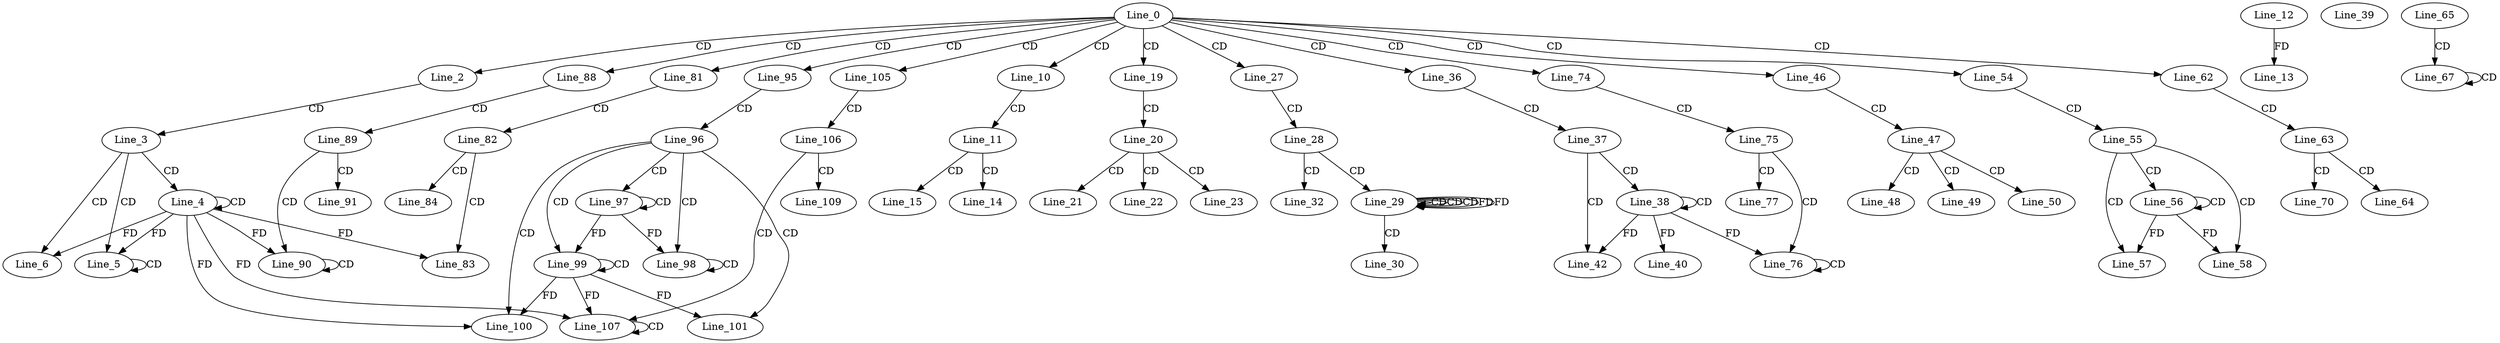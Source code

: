 digraph G {
  Line_0;
  Line_2;
  Line_3;
  Line_4;
  Line_4;
  Line_5;
  Line_5;
  Line_6;
  Line_10;
  Line_11;
  Line_12;
  Line_13;
  Line_14;
  Line_15;
  Line_19;
  Line_20;
  Line_21;
  Line_22;
  Line_23;
  Line_27;
  Line_28;
  Line_29;
  Line_29;
  Line_29;
  Line_30;
  Line_32;
  Line_36;
  Line_37;
  Line_38;
  Line_38;
  Line_38;
  Line_39;
  Line_40;
  Line_42;
  Line_46;
  Line_47;
  Line_48;
  Line_49;
  Line_50;
  Line_54;
  Line_55;
  Line_56;
  Line_56;
  Line_57;
  Line_58;
  Line_62;
  Line_63;
  Line_64;
  Line_65;
  Line_67;
  Line_67;
  Line_70;
  Line_74;
  Line_75;
  Line_76;
  Line_76;
  Line_77;
  Line_81;
  Line_82;
  Line_83;
  Line_84;
  Line_88;
  Line_89;
  Line_90;
  Line_90;
  Line_90;
  Line_91;
  Line_95;
  Line_96;
  Line_97;
  Line_97;
  Line_98;
  Line_98;
  Line_99;
  Line_99;
  Line_100;
  Line_101;
  Line_105;
  Line_106;
  Line_107;
  Line_107;
  Line_109;
  Line_0 -> Line_2 [ label="CD" ];
  Line_2 -> Line_3 [ label="CD" ];
  Line_3 -> Line_4 [ label="CD" ];
  Line_4 -> Line_4 [ label="CD" ];
  Line_3 -> Line_5 [ label="CD" ];
  Line_5 -> Line_5 [ label="CD" ];
  Line_4 -> Line_5 [ label="FD" ];
  Line_3 -> Line_6 [ label="CD" ];
  Line_4 -> Line_6 [ label="FD" ];
  Line_0 -> Line_10 [ label="CD" ];
  Line_10 -> Line_11 [ label="CD" ];
  Line_12 -> Line_13 [ label="FD" ];
  Line_11 -> Line_14 [ label="CD" ];
  Line_11 -> Line_15 [ label="CD" ];
  Line_0 -> Line_19 [ label="CD" ];
  Line_19 -> Line_20 [ label="CD" ];
  Line_20 -> Line_21 [ label="CD" ];
  Line_20 -> Line_22 [ label="CD" ];
  Line_20 -> Line_23 [ label="CD" ];
  Line_0 -> Line_27 [ label="CD" ];
  Line_27 -> Line_28 [ label="CD" ];
  Line_28 -> Line_29 [ label="CD" ];
  Line_29 -> Line_29 [ label="CD" ];
  Line_29 -> Line_29 [ label="CD" ];
  Line_29 -> Line_29 [ label="CD" ];
  Line_29 -> Line_29 [ label="FD" ];
  Line_29 -> Line_30 [ label="CD" ];
  Line_28 -> Line_32 [ label="CD" ];
  Line_0 -> Line_36 [ label="CD" ];
  Line_36 -> Line_37 [ label="CD" ];
  Line_37 -> Line_38 [ label="CD" ];
  Line_38 -> Line_38 [ label="CD" ];
  Line_38 -> Line_40 [ label="FD" ];
  Line_37 -> Line_42 [ label="CD" ];
  Line_38 -> Line_42 [ label="FD" ];
  Line_0 -> Line_46 [ label="CD" ];
  Line_46 -> Line_47 [ label="CD" ];
  Line_47 -> Line_48 [ label="CD" ];
  Line_47 -> Line_49 [ label="CD" ];
  Line_47 -> Line_50 [ label="CD" ];
  Line_0 -> Line_54 [ label="CD" ];
  Line_54 -> Line_55 [ label="CD" ];
  Line_55 -> Line_56 [ label="CD" ];
  Line_56 -> Line_56 [ label="CD" ];
  Line_55 -> Line_57 [ label="CD" ];
  Line_56 -> Line_57 [ label="FD" ];
  Line_55 -> Line_58 [ label="CD" ];
  Line_56 -> Line_58 [ label="FD" ];
  Line_0 -> Line_62 [ label="CD" ];
  Line_62 -> Line_63 [ label="CD" ];
  Line_63 -> Line_64 [ label="CD" ];
  Line_65 -> Line_67 [ label="CD" ];
  Line_67 -> Line_67 [ label="CD" ];
  Line_63 -> Line_70 [ label="CD" ];
  Line_0 -> Line_74 [ label="CD" ];
  Line_74 -> Line_75 [ label="CD" ];
  Line_75 -> Line_76 [ label="CD" ];
  Line_76 -> Line_76 [ label="CD" ];
  Line_38 -> Line_76 [ label="FD" ];
  Line_75 -> Line_77 [ label="CD" ];
  Line_0 -> Line_81 [ label="CD" ];
  Line_81 -> Line_82 [ label="CD" ];
  Line_82 -> Line_83 [ label="CD" ];
  Line_4 -> Line_83 [ label="FD" ];
  Line_82 -> Line_84 [ label="CD" ];
  Line_0 -> Line_88 [ label="CD" ];
  Line_88 -> Line_89 [ label="CD" ];
  Line_89 -> Line_90 [ label="CD" ];
  Line_90 -> Line_90 [ label="CD" ];
  Line_4 -> Line_90 [ label="FD" ];
  Line_89 -> Line_91 [ label="CD" ];
  Line_0 -> Line_95 [ label="CD" ];
  Line_95 -> Line_96 [ label="CD" ];
  Line_96 -> Line_97 [ label="CD" ];
  Line_97 -> Line_97 [ label="CD" ];
  Line_96 -> Line_98 [ label="CD" ];
  Line_98 -> Line_98 [ label="CD" ];
  Line_97 -> Line_98 [ label="FD" ];
  Line_96 -> Line_99 [ label="CD" ];
  Line_99 -> Line_99 [ label="CD" ];
  Line_97 -> Line_99 [ label="FD" ];
  Line_96 -> Line_100 [ label="CD" ];
  Line_99 -> Line_100 [ label="FD" ];
  Line_4 -> Line_100 [ label="FD" ];
  Line_96 -> Line_101 [ label="CD" ];
  Line_99 -> Line_101 [ label="FD" ];
  Line_0 -> Line_105 [ label="CD" ];
  Line_105 -> Line_106 [ label="CD" ];
  Line_106 -> Line_107 [ label="CD" ];
  Line_107 -> Line_107 [ label="CD" ];
  Line_99 -> Line_107 [ label="FD" ];
  Line_4 -> Line_107 [ label="FD" ];
  Line_106 -> Line_109 [ label="CD" ];
  Line_29 -> Line_29 [ label="FD" ];
}
